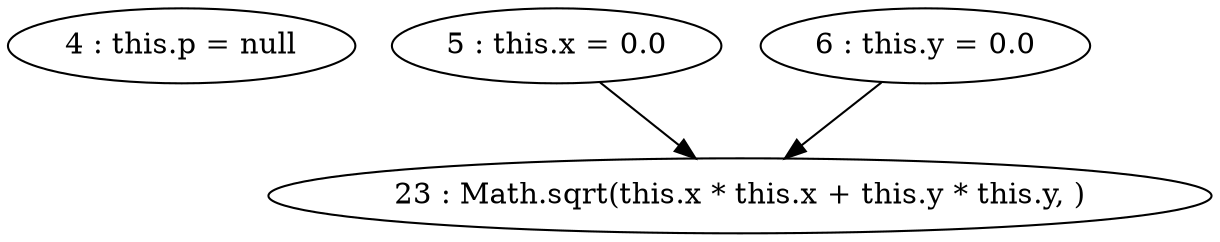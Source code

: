 digraph G {
"4 : this.p = null"
"5 : this.x = 0.0"
"5 : this.x = 0.0" -> "23 : Math.sqrt(this.x * this.x + this.y * this.y, )"
"6 : this.y = 0.0"
"6 : this.y = 0.0" -> "23 : Math.sqrt(this.x * this.x + this.y * this.y, )"
"23 : Math.sqrt(this.x * this.x + this.y * this.y, )"
}